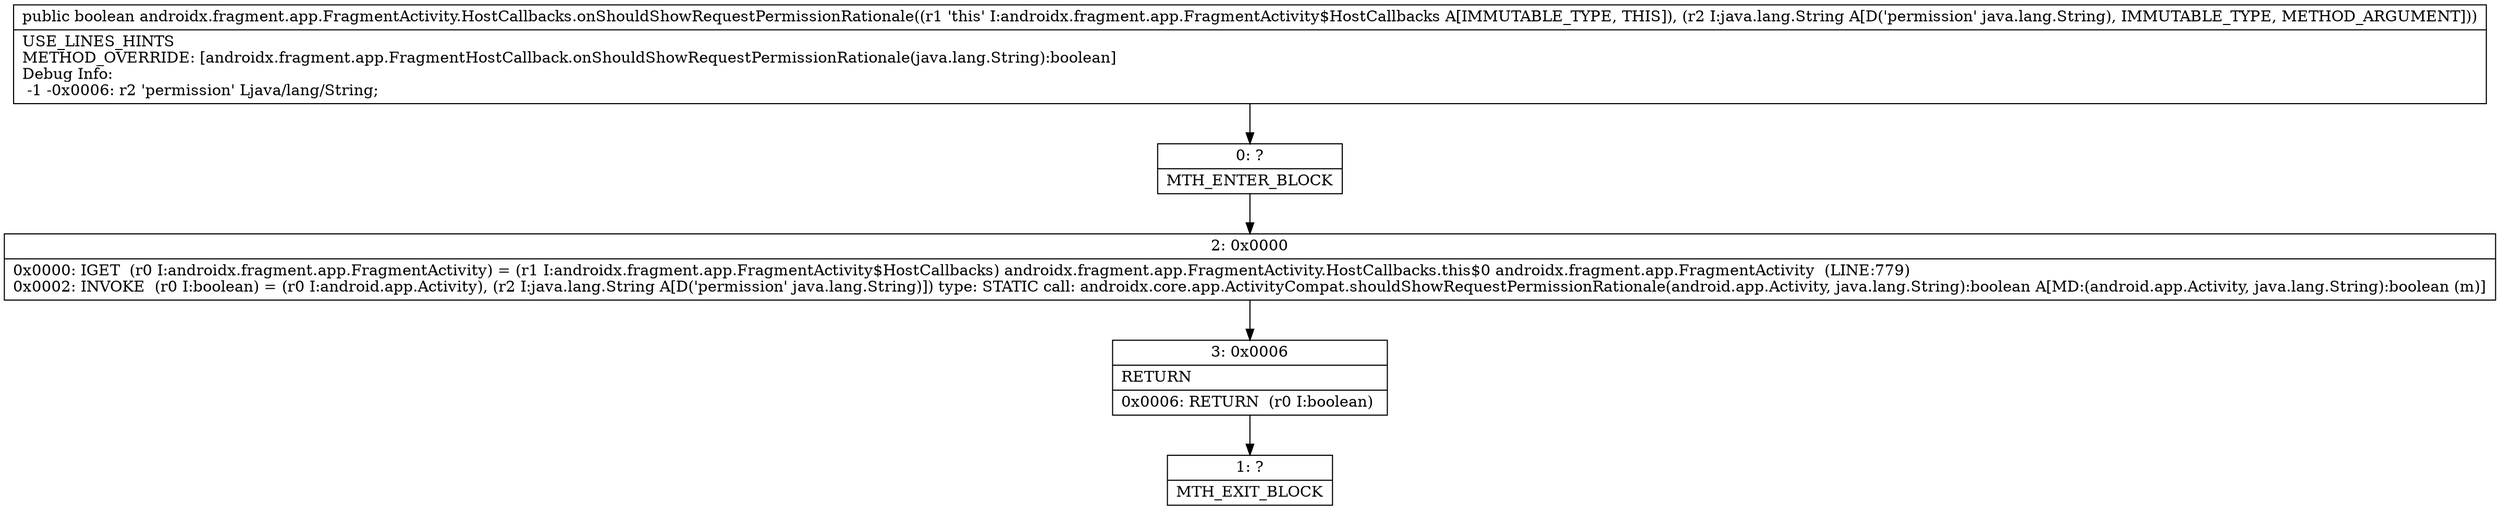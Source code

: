 digraph "CFG forandroidx.fragment.app.FragmentActivity.HostCallbacks.onShouldShowRequestPermissionRationale(Ljava\/lang\/String;)Z" {
Node_0 [shape=record,label="{0\:\ ?|MTH_ENTER_BLOCK\l}"];
Node_2 [shape=record,label="{2\:\ 0x0000|0x0000: IGET  (r0 I:androidx.fragment.app.FragmentActivity) = (r1 I:androidx.fragment.app.FragmentActivity$HostCallbacks) androidx.fragment.app.FragmentActivity.HostCallbacks.this$0 androidx.fragment.app.FragmentActivity  (LINE:779)\l0x0002: INVOKE  (r0 I:boolean) = (r0 I:android.app.Activity), (r2 I:java.lang.String A[D('permission' java.lang.String)]) type: STATIC call: androidx.core.app.ActivityCompat.shouldShowRequestPermissionRationale(android.app.Activity, java.lang.String):boolean A[MD:(android.app.Activity, java.lang.String):boolean (m)]\l}"];
Node_3 [shape=record,label="{3\:\ 0x0006|RETURN\l|0x0006: RETURN  (r0 I:boolean) \l}"];
Node_1 [shape=record,label="{1\:\ ?|MTH_EXIT_BLOCK\l}"];
MethodNode[shape=record,label="{public boolean androidx.fragment.app.FragmentActivity.HostCallbacks.onShouldShowRequestPermissionRationale((r1 'this' I:androidx.fragment.app.FragmentActivity$HostCallbacks A[IMMUTABLE_TYPE, THIS]), (r2 I:java.lang.String A[D('permission' java.lang.String), IMMUTABLE_TYPE, METHOD_ARGUMENT]))  | USE_LINES_HINTS\lMETHOD_OVERRIDE: [androidx.fragment.app.FragmentHostCallback.onShouldShowRequestPermissionRationale(java.lang.String):boolean]\lDebug Info:\l  \-1 \-0x0006: r2 'permission' Ljava\/lang\/String;\l}"];
MethodNode -> Node_0;Node_0 -> Node_2;
Node_2 -> Node_3;
Node_3 -> Node_1;
}

